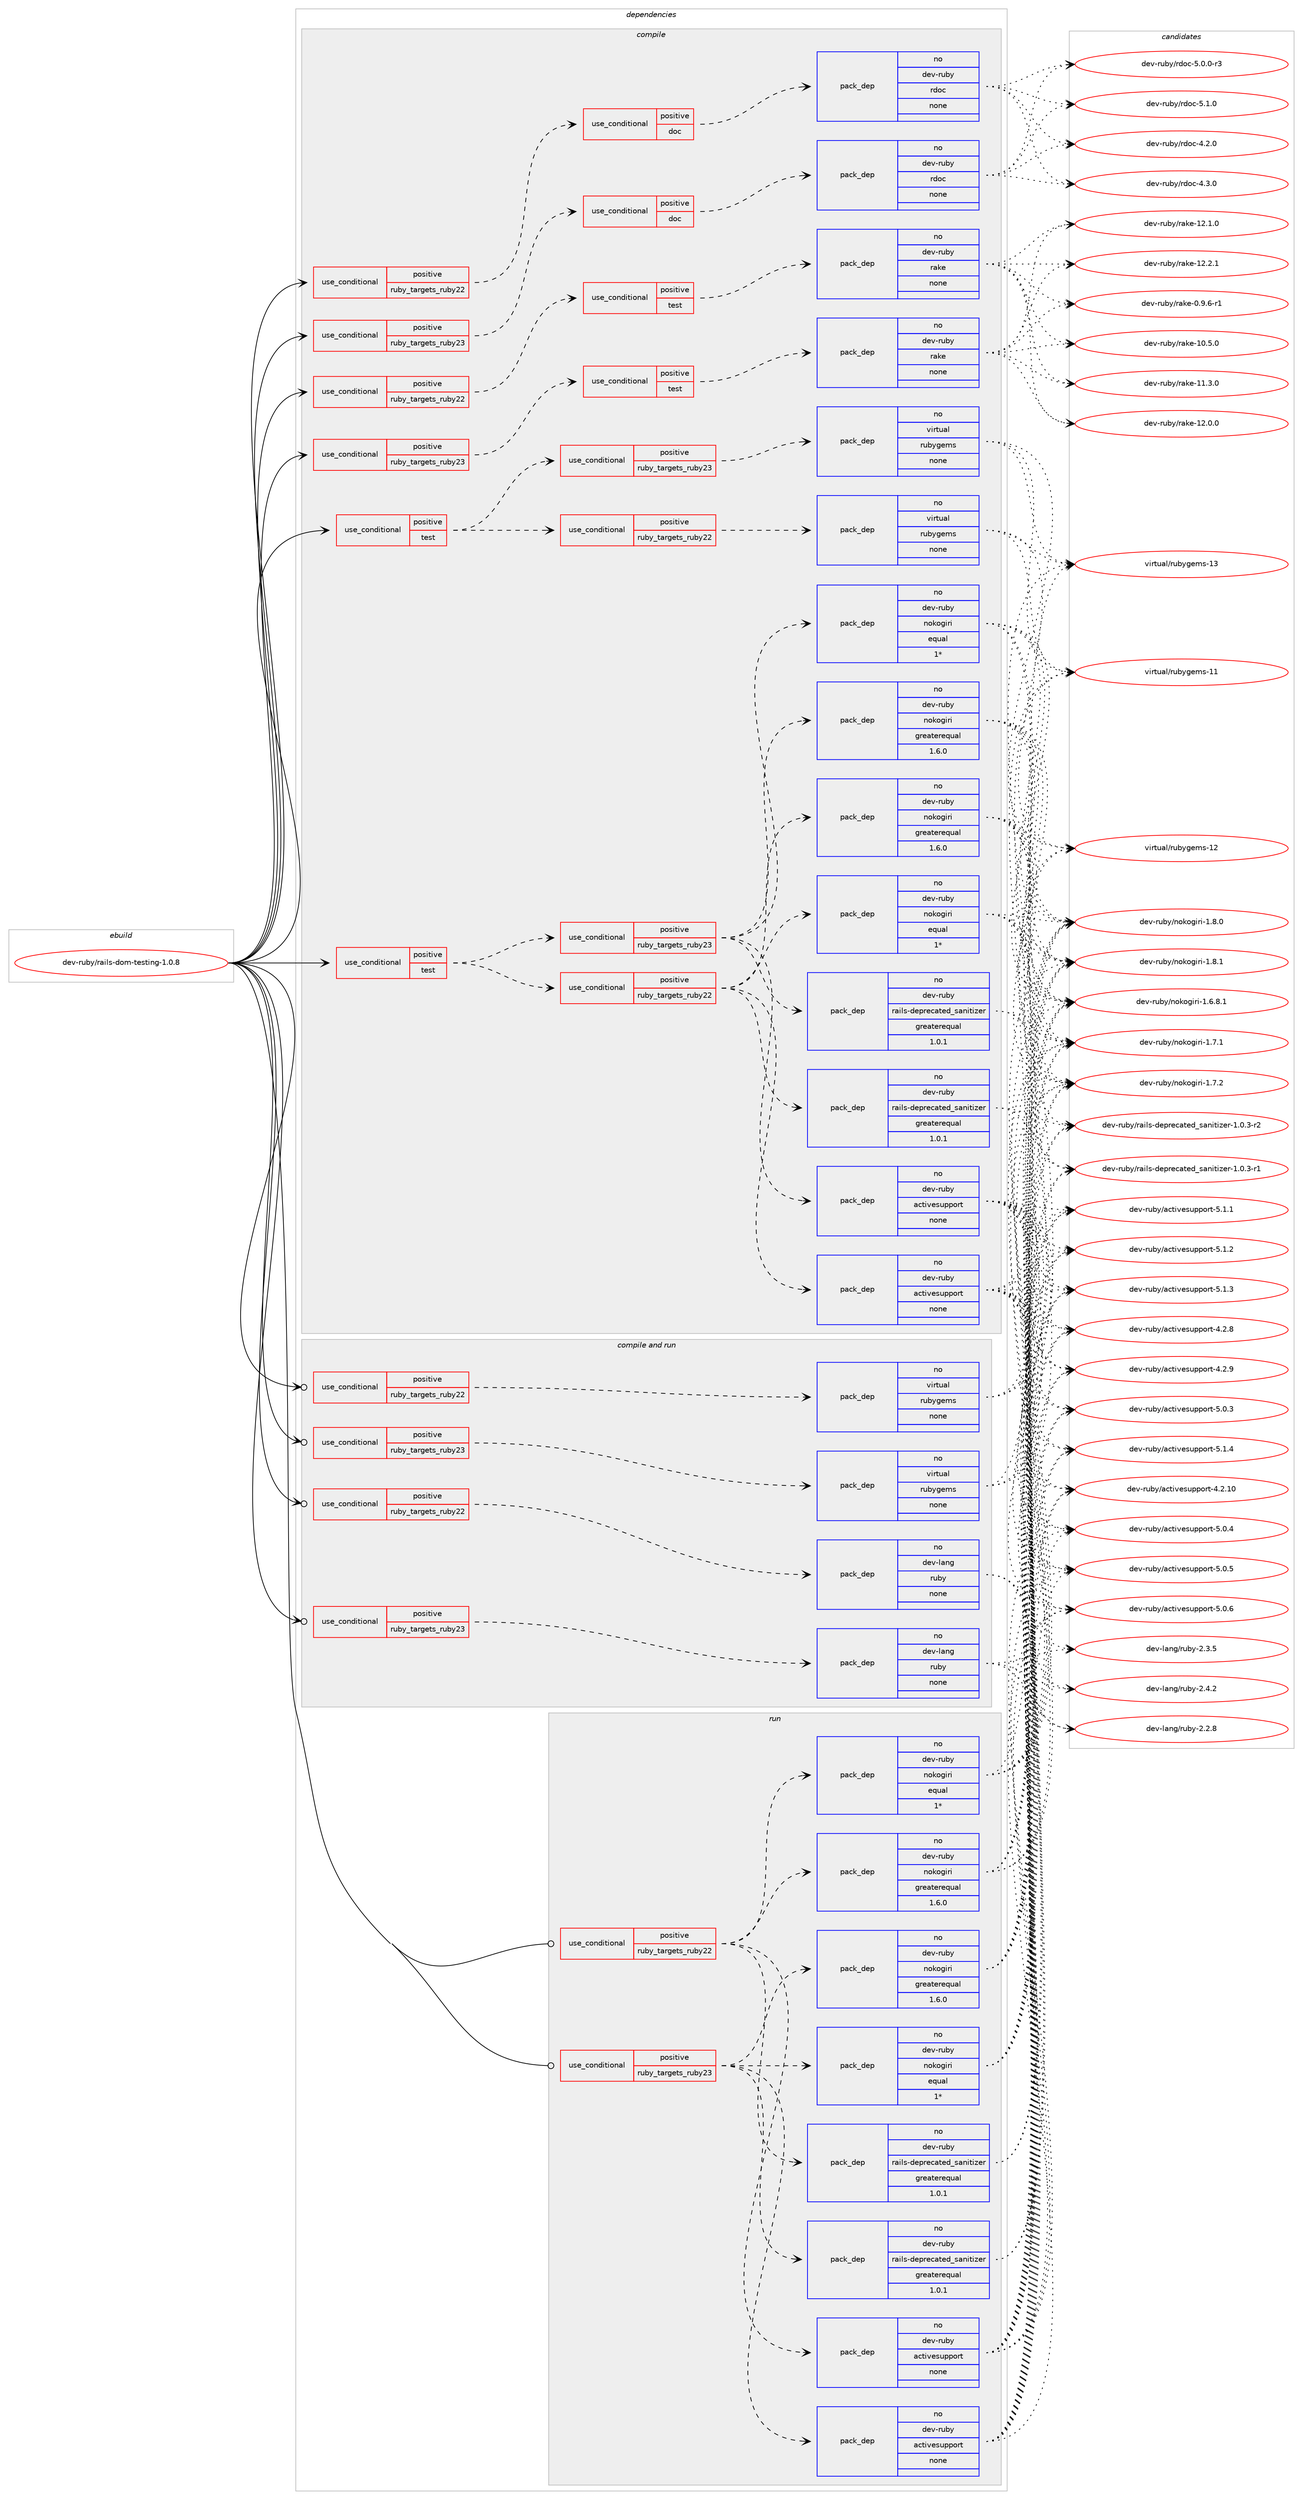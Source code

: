 digraph prolog {

# *************
# Graph options
# *************

newrank=true;
concentrate=true;
compound=true;
graph [rankdir=LR,fontname=Helvetica,fontsize=10,ranksep=1.5];#, ranksep=2.5, nodesep=0.2];
edge  [arrowhead=vee];
node  [fontname=Helvetica,fontsize=10];

# **********
# The ebuild
# **********

subgraph cluster_leftcol {
color=gray;
rank=same;
label=<<i>ebuild</i>>;
id [label="dev-ruby/rails-dom-testing-1.0.8", color=red, width=4, href="../dev-ruby/rails-dom-testing-1.0.8.svg"];
}

# ****************
# The dependencies
# ****************

subgraph cluster_midcol {
color=gray;
label=<<i>dependencies</i>>;
subgraph cluster_compile {
fillcolor="#eeeeee";
style=filled;
label=<<i>compile</i>>;
subgraph cond66731 {
dependency257900 [label=<<TABLE BORDER="0" CELLBORDER="1" CELLSPACING="0" CELLPADDING="4"><TR><TD ROWSPAN="3" CELLPADDING="10">use_conditional</TD></TR><TR><TD>positive</TD></TR><TR><TD>ruby_targets_ruby22</TD></TR></TABLE>>, shape=none, color=red];
subgraph cond66732 {
dependency257901 [label=<<TABLE BORDER="0" CELLBORDER="1" CELLSPACING="0" CELLPADDING="4"><TR><TD ROWSPAN="3" CELLPADDING="10">use_conditional</TD></TR><TR><TD>positive</TD></TR><TR><TD>doc</TD></TR></TABLE>>, shape=none, color=red];
subgraph pack187055 {
dependency257902 [label=<<TABLE BORDER="0" CELLBORDER="1" CELLSPACING="0" CELLPADDING="4" WIDTH="220"><TR><TD ROWSPAN="6" CELLPADDING="30">pack_dep</TD></TR><TR><TD WIDTH="110">no</TD></TR><TR><TD>dev-ruby</TD></TR><TR><TD>rdoc</TD></TR><TR><TD>none</TD></TR><TR><TD></TD></TR></TABLE>>, shape=none, color=blue];
}
dependency257901:e -> dependency257902:w [weight=20,style="dashed",arrowhead="vee"];
}
dependency257900:e -> dependency257901:w [weight=20,style="dashed",arrowhead="vee"];
}
id:e -> dependency257900:w [weight=20,style="solid",arrowhead="vee"];
subgraph cond66733 {
dependency257903 [label=<<TABLE BORDER="0" CELLBORDER="1" CELLSPACING="0" CELLPADDING="4"><TR><TD ROWSPAN="3" CELLPADDING="10">use_conditional</TD></TR><TR><TD>positive</TD></TR><TR><TD>ruby_targets_ruby22</TD></TR></TABLE>>, shape=none, color=red];
subgraph cond66734 {
dependency257904 [label=<<TABLE BORDER="0" CELLBORDER="1" CELLSPACING="0" CELLPADDING="4"><TR><TD ROWSPAN="3" CELLPADDING="10">use_conditional</TD></TR><TR><TD>positive</TD></TR><TR><TD>test</TD></TR></TABLE>>, shape=none, color=red];
subgraph pack187056 {
dependency257905 [label=<<TABLE BORDER="0" CELLBORDER="1" CELLSPACING="0" CELLPADDING="4" WIDTH="220"><TR><TD ROWSPAN="6" CELLPADDING="30">pack_dep</TD></TR><TR><TD WIDTH="110">no</TD></TR><TR><TD>dev-ruby</TD></TR><TR><TD>rake</TD></TR><TR><TD>none</TD></TR><TR><TD></TD></TR></TABLE>>, shape=none, color=blue];
}
dependency257904:e -> dependency257905:w [weight=20,style="dashed",arrowhead="vee"];
}
dependency257903:e -> dependency257904:w [weight=20,style="dashed",arrowhead="vee"];
}
id:e -> dependency257903:w [weight=20,style="solid",arrowhead="vee"];
subgraph cond66735 {
dependency257906 [label=<<TABLE BORDER="0" CELLBORDER="1" CELLSPACING="0" CELLPADDING="4"><TR><TD ROWSPAN="3" CELLPADDING="10">use_conditional</TD></TR><TR><TD>positive</TD></TR><TR><TD>ruby_targets_ruby23</TD></TR></TABLE>>, shape=none, color=red];
subgraph cond66736 {
dependency257907 [label=<<TABLE BORDER="0" CELLBORDER="1" CELLSPACING="0" CELLPADDING="4"><TR><TD ROWSPAN="3" CELLPADDING="10">use_conditional</TD></TR><TR><TD>positive</TD></TR><TR><TD>doc</TD></TR></TABLE>>, shape=none, color=red];
subgraph pack187057 {
dependency257908 [label=<<TABLE BORDER="0" CELLBORDER="1" CELLSPACING="0" CELLPADDING="4" WIDTH="220"><TR><TD ROWSPAN="6" CELLPADDING="30">pack_dep</TD></TR><TR><TD WIDTH="110">no</TD></TR><TR><TD>dev-ruby</TD></TR><TR><TD>rdoc</TD></TR><TR><TD>none</TD></TR><TR><TD></TD></TR></TABLE>>, shape=none, color=blue];
}
dependency257907:e -> dependency257908:w [weight=20,style="dashed",arrowhead="vee"];
}
dependency257906:e -> dependency257907:w [weight=20,style="dashed",arrowhead="vee"];
}
id:e -> dependency257906:w [weight=20,style="solid",arrowhead="vee"];
subgraph cond66737 {
dependency257909 [label=<<TABLE BORDER="0" CELLBORDER="1" CELLSPACING="0" CELLPADDING="4"><TR><TD ROWSPAN="3" CELLPADDING="10">use_conditional</TD></TR><TR><TD>positive</TD></TR><TR><TD>ruby_targets_ruby23</TD></TR></TABLE>>, shape=none, color=red];
subgraph cond66738 {
dependency257910 [label=<<TABLE BORDER="0" CELLBORDER="1" CELLSPACING="0" CELLPADDING="4"><TR><TD ROWSPAN="3" CELLPADDING="10">use_conditional</TD></TR><TR><TD>positive</TD></TR><TR><TD>test</TD></TR></TABLE>>, shape=none, color=red];
subgraph pack187058 {
dependency257911 [label=<<TABLE BORDER="0" CELLBORDER="1" CELLSPACING="0" CELLPADDING="4" WIDTH="220"><TR><TD ROWSPAN="6" CELLPADDING="30">pack_dep</TD></TR><TR><TD WIDTH="110">no</TD></TR><TR><TD>dev-ruby</TD></TR><TR><TD>rake</TD></TR><TR><TD>none</TD></TR><TR><TD></TD></TR></TABLE>>, shape=none, color=blue];
}
dependency257910:e -> dependency257911:w [weight=20,style="dashed",arrowhead="vee"];
}
dependency257909:e -> dependency257910:w [weight=20,style="dashed",arrowhead="vee"];
}
id:e -> dependency257909:w [weight=20,style="solid",arrowhead="vee"];
subgraph cond66739 {
dependency257912 [label=<<TABLE BORDER="0" CELLBORDER="1" CELLSPACING="0" CELLPADDING="4"><TR><TD ROWSPAN="3" CELLPADDING="10">use_conditional</TD></TR><TR><TD>positive</TD></TR><TR><TD>test</TD></TR></TABLE>>, shape=none, color=red];
subgraph cond66740 {
dependency257913 [label=<<TABLE BORDER="0" CELLBORDER="1" CELLSPACING="0" CELLPADDING="4"><TR><TD ROWSPAN="3" CELLPADDING="10">use_conditional</TD></TR><TR><TD>positive</TD></TR><TR><TD>ruby_targets_ruby22</TD></TR></TABLE>>, shape=none, color=red];
subgraph pack187059 {
dependency257914 [label=<<TABLE BORDER="0" CELLBORDER="1" CELLSPACING="0" CELLPADDING="4" WIDTH="220"><TR><TD ROWSPAN="6" CELLPADDING="30">pack_dep</TD></TR><TR><TD WIDTH="110">no</TD></TR><TR><TD>dev-ruby</TD></TR><TR><TD>activesupport</TD></TR><TR><TD>none</TD></TR><TR><TD></TD></TR></TABLE>>, shape=none, color=blue];
}
dependency257913:e -> dependency257914:w [weight=20,style="dashed",arrowhead="vee"];
subgraph pack187060 {
dependency257915 [label=<<TABLE BORDER="0" CELLBORDER="1" CELLSPACING="0" CELLPADDING="4" WIDTH="220"><TR><TD ROWSPAN="6" CELLPADDING="30">pack_dep</TD></TR><TR><TD WIDTH="110">no</TD></TR><TR><TD>dev-ruby</TD></TR><TR><TD>nokogiri</TD></TR><TR><TD>greaterequal</TD></TR><TR><TD>1.6.0</TD></TR></TABLE>>, shape=none, color=blue];
}
dependency257913:e -> dependency257915:w [weight=20,style="dashed",arrowhead="vee"];
subgraph pack187061 {
dependency257916 [label=<<TABLE BORDER="0" CELLBORDER="1" CELLSPACING="0" CELLPADDING="4" WIDTH="220"><TR><TD ROWSPAN="6" CELLPADDING="30">pack_dep</TD></TR><TR><TD WIDTH="110">no</TD></TR><TR><TD>dev-ruby</TD></TR><TR><TD>nokogiri</TD></TR><TR><TD>equal</TD></TR><TR><TD>1*</TD></TR></TABLE>>, shape=none, color=blue];
}
dependency257913:e -> dependency257916:w [weight=20,style="dashed",arrowhead="vee"];
subgraph pack187062 {
dependency257917 [label=<<TABLE BORDER="0" CELLBORDER="1" CELLSPACING="0" CELLPADDING="4" WIDTH="220"><TR><TD ROWSPAN="6" CELLPADDING="30">pack_dep</TD></TR><TR><TD WIDTH="110">no</TD></TR><TR><TD>dev-ruby</TD></TR><TR><TD>rails-deprecated_sanitizer</TD></TR><TR><TD>greaterequal</TD></TR><TR><TD>1.0.1</TD></TR></TABLE>>, shape=none, color=blue];
}
dependency257913:e -> dependency257917:w [weight=20,style="dashed",arrowhead="vee"];
}
dependency257912:e -> dependency257913:w [weight=20,style="dashed",arrowhead="vee"];
subgraph cond66741 {
dependency257918 [label=<<TABLE BORDER="0" CELLBORDER="1" CELLSPACING="0" CELLPADDING="4"><TR><TD ROWSPAN="3" CELLPADDING="10">use_conditional</TD></TR><TR><TD>positive</TD></TR><TR><TD>ruby_targets_ruby23</TD></TR></TABLE>>, shape=none, color=red];
subgraph pack187063 {
dependency257919 [label=<<TABLE BORDER="0" CELLBORDER="1" CELLSPACING="0" CELLPADDING="4" WIDTH="220"><TR><TD ROWSPAN="6" CELLPADDING="30">pack_dep</TD></TR><TR><TD WIDTH="110">no</TD></TR><TR><TD>dev-ruby</TD></TR><TR><TD>activesupport</TD></TR><TR><TD>none</TD></TR><TR><TD></TD></TR></TABLE>>, shape=none, color=blue];
}
dependency257918:e -> dependency257919:w [weight=20,style="dashed",arrowhead="vee"];
subgraph pack187064 {
dependency257920 [label=<<TABLE BORDER="0" CELLBORDER="1" CELLSPACING="0" CELLPADDING="4" WIDTH="220"><TR><TD ROWSPAN="6" CELLPADDING="30">pack_dep</TD></TR><TR><TD WIDTH="110">no</TD></TR><TR><TD>dev-ruby</TD></TR><TR><TD>nokogiri</TD></TR><TR><TD>greaterequal</TD></TR><TR><TD>1.6.0</TD></TR></TABLE>>, shape=none, color=blue];
}
dependency257918:e -> dependency257920:w [weight=20,style="dashed",arrowhead="vee"];
subgraph pack187065 {
dependency257921 [label=<<TABLE BORDER="0" CELLBORDER="1" CELLSPACING="0" CELLPADDING="4" WIDTH="220"><TR><TD ROWSPAN="6" CELLPADDING="30">pack_dep</TD></TR><TR><TD WIDTH="110">no</TD></TR><TR><TD>dev-ruby</TD></TR><TR><TD>nokogiri</TD></TR><TR><TD>equal</TD></TR><TR><TD>1*</TD></TR></TABLE>>, shape=none, color=blue];
}
dependency257918:e -> dependency257921:w [weight=20,style="dashed",arrowhead="vee"];
subgraph pack187066 {
dependency257922 [label=<<TABLE BORDER="0" CELLBORDER="1" CELLSPACING="0" CELLPADDING="4" WIDTH="220"><TR><TD ROWSPAN="6" CELLPADDING="30">pack_dep</TD></TR><TR><TD WIDTH="110">no</TD></TR><TR><TD>dev-ruby</TD></TR><TR><TD>rails-deprecated_sanitizer</TD></TR><TR><TD>greaterequal</TD></TR><TR><TD>1.0.1</TD></TR></TABLE>>, shape=none, color=blue];
}
dependency257918:e -> dependency257922:w [weight=20,style="dashed",arrowhead="vee"];
}
dependency257912:e -> dependency257918:w [weight=20,style="dashed",arrowhead="vee"];
}
id:e -> dependency257912:w [weight=20,style="solid",arrowhead="vee"];
subgraph cond66742 {
dependency257923 [label=<<TABLE BORDER="0" CELLBORDER="1" CELLSPACING="0" CELLPADDING="4"><TR><TD ROWSPAN="3" CELLPADDING="10">use_conditional</TD></TR><TR><TD>positive</TD></TR><TR><TD>test</TD></TR></TABLE>>, shape=none, color=red];
subgraph cond66743 {
dependency257924 [label=<<TABLE BORDER="0" CELLBORDER="1" CELLSPACING="0" CELLPADDING="4"><TR><TD ROWSPAN="3" CELLPADDING="10">use_conditional</TD></TR><TR><TD>positive</TD></TR><TR><TD>ruby_targets_ruby22</TD></TR></TABLE>>, shape=none, color=red];
subgraph pack187067 {
dependency257925 [label=<<TABLE BORDER="0" CELLBORDER="1" CELLSPACING="0" CELLPADDING="4" WIDTH="220"><TR><TD ROWSPAN="6" CELLPADDING="30">pack_dep</TD></TR><TR><TD WIDTH="110">no</TD></TR><TR><TD>virtual</TD></TR><TR><TD>rubygems</TD></TR><TR><TD>none</TD></TR><TR><TD></TD></TR></TABLE>>, shape=none, color=blue];
}
dependency257924:e -> dependency257925:w [weight=20,style="dashed",arrowhead="vee"];
}
dependency257923:e -> dependency257924:w [weight=20,style="dashed",arrowhead="vee"];
subgraph cond66744 {
dependency257926 [label=<<TABLE BORDER="0" CELLBORDER="1" CELLSPACING="0" CELLPADDING="4"><TR><TD ROWSPAN="3" CELLPADDING="10">use_conditional</TD></TR><TR><TD>positive</TD></TR><TR><TD>ruby_targets_ruby23</TD></TR></TABLE>>, shape=none, color=red];
subgraph pack187068 {
dependency257927 [label=<<TABLE BORDER="0" CELLBORDER="1" CELLSPACING="0" CELLPADDING="4" WIDTH="220"><TR><TD ROWSPAN="6" CELLPADDING="30">pack_dep</TD></TR><TR><TD WIDTH="110">no</TD></TR><TR><TD>virtual</TD></TR><TR><TD>rubygems</TD></TR><TR><TD>none</TD></TR><TR><TD></TD></TR></TABLE>>, shape=none, color=blue];
}
dependency257926:e -> dependency257927:w [weight=20,style="dashed",arrowhead="vee"];
}
dependency257923:e -> dependency257926:w [weight=20,style="dashed",arrowhead="vee"];
}
id:e -> dependency257923:w [weight=20,style="solid",arrowhead="vee"];
}
subgraph cluster_compileandrun {
fillcolor="#eeeeee";
style=filled;
label=<<i>compile and run</i>>;
subgraph cond66745 {
dependency257928 [label=<<TABLE BORDER="0" CELLBORDER="1" CELLSPACING="0" CELLPADDING="4"><TR><TD ROWSPAN="3" CELLPADDING="10">use_conditional</TD></TR><TR><TD>positive</TD></TR><TR><TD>ruby_targets_ruby22</TD></TR></TABLE>>, shape=none, color=red];
subgraph pack187069 {
dependency257929 [label=<<TABLE BORDER="0" CELLBORDER="1" CELLSPACING="0" CELLPADDING="4" WIDTH="220"><TR><TD ROWSPAN="6" CELLPADDING="30">pack_dep</TD></TR><TR><TD WIDTH="110">no</TD></TR><TR><TD>dev-lang</TD></TR><TR><TD>ruby</TD></TR><TR><TD>none</TD></TR><TR><TD></TD></TR></TABLE>>, shape=none, color=blue];
}
dependency257928:e -> dependency257929:w [weight=20,style="dashed",arrowhead="vee"];
}
id:e -> dependency257928:w [weight=20,style="solid",arrowhead="odotvee"];
subgraph cond66746 {
dependency257930 [label=<<TABLE BORDER="0" CELLBORDER="1" CELLSPACING="0" CELLPADDING="4"><TR><TD ROWSPAN="3" CELLPADDING="10">use_conditional</TD></TR><TR><TD>positive</TD></TR><TR><TD>ruby_targets_ruby22</TD></TR></TABLE>>, shape=none, color=red];
subgraph pack187070 {
dependency257931 [label=<<TABLE BORDER="0" CELLBORDER="1" CELLSPACING="0" CELLPADDING="4" WIDTH="220"><TR><TD ROWSPAN="6" CELLPADDING="30">pack_dep</TD></TR><TR><TD WIDTH="110">no</TD></TR><TR><TD>virtual</TD></TR><TR><TD>rubygems</TD></TR><TR><TD>none</TD></TR><TR><TD></TD></TR></TABLE>>, shape=none, color=blue];
}
dependency257930:e -> dependency257931:w [weight=20,style="dashed",arrowhead="vee"];
}
id:e -> dependency257930:w [weight=20,style="solid",arrowhead="odotvee"];
subgraph cond66747 {
dependency257932 [label=<<TABLE BORDER="0" CELLBORDER="1" CELLSPACING="0" CELLPADDING="4"><TR><TD ROWSPAN="3" CELLPADDING="10">use_conditional</TD></TR><TR><TD>positive</TD></TR><TR><TD>ruby_targets_ruby23</TD></TR></TABLE>>, shape=none, color=red];
subgraph pack187071 {
dependency257933 [label=<<TABLE BORDER="0" CELLBORDER="1" CELLSPACING="0" CELLPADDING="4" WIDTH="220"><TR><TD ROWSPAN="6" CELLPADDING="30">pack_dep</TD></TR><TR><TD WIDTH="110">no</TD></TR><TR><TD>dev-lang</TD></TR><TR><TD>ruby</TD></TR><TR><TD>none</TD></TR><TR><TD></TD></TR></TABLE>>, shape=none, color=blue];
}
dependency257932:e -> dependency257933:w [weight=20,style="dashed",arrowhead="vee"];
}
id:e -> dependency257932:w [weight=20,style="solid",arrowhead="odotvee"];
subgraph cond66748 {
dependency257934 [label=<<TABLE BORDER="0" CELLBORDER="1" CELLSPACING="0" CELLPADDING="4"><TR><TD ROWSPAN="3" CELLPADDING="10">use_conditional</TD></TR><TR><TD>positive</TD></TR><TR><TD>ruby_targets_ruby23</TD></TR></TABLE>>, shape=none, color=red];
subgraph pack187072 {
dependency257935 [label=<<TABLE BORDER="0" CELLBORDER="1" CELLSPACING="0" CELLPADDING="4" WIDTH="220"><TR><TD ROWSPAN="6" CELLPADDING="30">pack_dep</TD></TR><TR><TD WIDTH="110">no</TD></TR><TR><TD>virtual</TD></TR><TR><TD>rubygems</TD></TR><TR><TD>none</TD></TR><TR><TD></TD></TR></TABLE>>, shape=none, color=blue];
}
dependency257934:e -> dependency257935:w [weight=20,style="dashed",arrowhead="vee"];
}
id:e -> dependency257934:w [weight=20,style="solid",arrowhead="odotvee"];
}
subgraph cluster_run {
fillcolor="#eeeeee";
style=filled;
label=<<i>run</i>>;
subgraph cond66749 {
dependency257936 [label=<<TABLE BORDER="0" CELLBORDER="1" CELLSPACING="0" CELLPADDING="4"><TR><TD ROWSPAN="3" CELLPADDING="10">use_conditional</TD></TR><TR><TD>positive</TD></TR><TR><TD>ruby_targets_ruby22</TD></TR></TABLE>>, shape=none, color=red];
subgraph pack187073 {
dependency257937 [label=<<TABLE BORDER="0" CELLBORDER="1" CELLSPACING="0" CELLPADDING="4" WIDTH="220"><TR><TD ROWSPAN="6" CELLPADDING="30">pack_dep</TD></TR><TR><TD WIDTH="110">no</TD></TR><TR><TD>dev-ruby</TD></TR><TR><TD>activesupport</TD></TR><TR><TD>none</TD></TR><TR><TD></TD></TR></TABLE>>, shape=none, color=blue];
}
dependency257936:e -> dependency257937:w [weight=20,style="dashed",arrowhead="vee"];
subgraph pack187074 {
dependency257938 [label=<<TABLE BORDER="0" CELLBORDER="1" CELLSPACING="0" CELLPADDING="4" WIDTH="220"><TR><TD ROWSPAN="6" CELLPADDING="30">pack_dep</TD></TR><TR><TD WIDTH="110">no</TD></TR><TR><TD>dev-ruby</TD></TR><TR><TD>nokogiri</TD></TR><TR><TD>greaterequal</TD></TR><TR><TD>1.6.0</TD></TR></TABLE>>, shape=none, color=blue];
}
dependency257936:e -> dependency257938:w [weight=20,style="dashed",arrowhead="vee"];
subgraph pack187075 {
dependency257939 [label=<<TABLE BORDER="0" CELLBORDER="1" CELLSPACING="0" CELLPADDING="4" WIDTH="220"><TR><TD ROWSPAN="6" CELLPADDING="30">pack_dep</TD></TR><TR><TD WIDTH="110">no</TD></TR><TR><TD>dev-ruby</TD></TR><TR><TD>nokogiri</TD></TR><TR><TD>equal</TD></TR><TR><TD>1*</TD></TR></TABLE>>, shape=none, color=blue];
}
dependency257936:e -> dependency257939:w [weight=20,style="dashed",arrowhead="vee"];
subgraph pack187076 {
dependency257940 [label=<<TABLE BORDER="0" CELLBORDER="1" CELLSPACING="0" CELLPADDING="4" WIDTH="220"><TR><TD ROWSPAN="6" CELLPADDING="30">pack_dep</TD></TR><TR><TD WIDTH="110">no</TD></TR><TR><TD>dev-ruby</TD></TR><TR><TD>rails-deprecated_sanitizer</TD></TR><TR><TD>greaterequal</TD></TR><TR><TD>1.0.1</TD></TR></TABLE>>, shape=none, color=blue];
}
dependency257936:e -> dependency257940:w [weight=20,style="dashed",arrowhead="vee"];
}
id:e -> dependency257936:w [weight=20,style="solid",arrowhead="odot"];
subgraph cond66750 {
dependency257941 [label=<<TABLE BORDER="0" CELLBORDER="1" CELLSPACING="0" CELLPADDING="4"><TR><TD ROWSPAN="3" CELLPADDING="10">use_conditional</TD></TR><TR><TD>positive</TD></TR><TR><TD>ruby_targets_ruby23</TD></TR></TABLE>>, shape=none, color=red];
subgraph pack187077 {
dependency257942 [label=<<TABLE BORDER="0" CELLBORDER="1" CELLSPACING="0" CELLPADDING="4" WIDTH="220"><TR><TD ROWSPAN="6" CELLPADDING="30">pack_dep</TD></TR><TR><TD WIDTH="110">no</TD></TR><TR><TD>dev-ruby</TD></TR><TR><TD>activesupport</TD></TR><TR><TD>none</TD></TR><TR><TD></TD></TR></TABLE>>, shape=none, color=blue];
}
dependency257941:e -> dependency257942:w [weight=20,style="dashed",arrowhead="vee"];
subgraph pack187078 {
dependency257943 [label=<<TABLE BORDER="0" CELLBORDER="1" CELLSPACING="0" CELLPADDING="4" WIDTH="220"><TR><TD ROWSPAN="6" CELLPADDING="30">pack_dep</TD></TR><TR><TD WIDTH="110">no</TD></TR><TR><TD>dev-ruby</TD></TR><TR><TD>nokogiri</TD></TR><TR><TD>greaterequal</TD></TR><TR><TD>1.6.0</TD></TR></TABLE>>, shape=none, color=blue];
}
dependency257941:e -> dependency257943:w [weight=20,style="dashed",arrowhead="vee"];
subgraph pack187079 {
dependency257944 [label=<<TABLE BORDER="0" CELLBORDER="1" CELLSPACING="0" CELLPADDING="4" WIDTH="220"><TR><TD ROWSPAN="6" CELLPADDING="30">pack_dep</TD></TR><TR><TD WIDTH="110">no</TD></TR><TR><TD>dev-ruby</TD></TR><TR><TD>nokogiri</TD></TR><TR><TD>equal</TD></TR><TR><TD>1*</TD></TR></TABLE>>, shape=none, color=blue];
}
dependency257941:e -> dependency257944:w [weight=20,style="dashed",arrowhead="vee"];
subgraph pack187080 {
dependency257945 [label=<<TABLE BORDER="0" CELLBORDER="1" CELLSPACING="0" CELLPADDING="4" WIDTH="220"><TR><TD ROWSPAN="6" CELLPADDING="30">pack_dep</TD></TR><TR><TD WIDTH="110">no</TD></TR><TR><TD>dev-ruby</TD></TR><TR><TD>rails-deprecated_sanitizer</TD></TR><TR><TD>greaterequal</TD></TR><TR><TD>1.0.1</TD></TR></TABLE>>, shape=none, color=blue];
}
dependency257941:e -> dependency257945:w [weight=20,style="dashed",arrowhead="vee"];
}
id:e -> dependency257941:w [weight=20,style="solid",arrowhead="odot"];
}
}

# **************
# The candidates
# **************

subgraph cluster_choices {
rank=same;
color=gray;
label=<<i>candidates</i>>;

subgraph choice187055 {
color=black;
nodesep=1;
choice10010111845114117981214711410011199455246504648 [label="dev-ruby/rdoc-4.2.0", color=red, width=4,href="../dev-ruby/rdoc-4.2.0.svg"];
choice10010111845114117981214711410011199455246514648 [label="dev-ruby/rdoc-4.3.0", color=red, width=4,href="../dev-ruby/rdoc-4.3.0.svg"];
choice100101118451141179812147114100111994553464846484511451 [label="dev-ruby/rdoc-5.0.0-r3", color=red, width=4,href="../dev-ruby/rdoc-5.0.0-r3.svg"];
choice10010111845114117981214711410011199455346494648 [label="dev-ruby/rdoc-5.1.0", color=red, width=4,href="../dev-ruby/rdoc-5.1.0.svg"];
dependency257902:e -> choice10010111845114117981214711410011199455246504648:w [style=dotted,weight="100"];
dependency257902:e -> choice10010111845114117981214711410011199455246514648:w [style=dotted,weight="100"];
dependency257902:e -> choice100101118451141179812147114100111994553464846484511451:w [style=dotted,weight="100"];
dependency257902:e -> choice10010111845114117981214711410011199455346494648:w [style=dotted,weight="100"];
}
subgraph choice187056 {
color=black;
nodesep=1;
choice100101118451141179812147114971071014548465746544511449 [label="dev-ruby/rake-0.9.6-r1", color=red, width=4,href="../dev-ruby/rake-0.9.6-r1.svg"];
choice1001011184511411798121471149710710145494846534648 [label="dev-ruby/rake-10.5.0", color=red, width=4,href="../dev-ruby/rake-10.5.0.svg"];
choice1001011184511411798121471149710710145494946514648 [label="dev-ruby/rake-11.3.0", color=red, width=4,href="../dev-ruby/rake-11.3.0.svg"];
choice1001011184511411798121471149710710145495046484648 [label="dev-ruby/rake-12.0.0", color=red, width=4,href="../dev-ruby/rake-12.0.0.svg"];
choice1001011184511411798121471149710710145495046494648 [label="dev-ruby/rake-12.1.0", color=red, width=4,href="../dev-ruby/rake-12.1.0.svg"];
choice1001011184511411798121471149710710145495046504649 [label="dev-ruby/rake-12.2.1", color=red, width=4,href="../dev-ruby/rake-12.2.1.svg"];
dependency257905:e -> choice100101118451141179812147114971071014548465746544511449:w [style=dotted,weight="100"];
dependency257905:e -> choice1001011184511411798121471149710710145494846534648:w [style=dotted,weight="100"];
dependency257905:e -> choice1001011184511411798121471149710710145494946514648:w [style=dotted,weight="100"];
dependency257905:e -> choice1001011184511411798121471149710710145495046484648:w [style=dotted,weight="100"];
dependency257905:e -> choice1001011184511411798121471149710710145495046494648:w [style=dotted,weight="100"];
dependency257905:e -> choice1001011184511411798121471149710710145495046504649:w [style=dotted,weight="100"];
}
subgraph choice187057 {
color=black;
nodesep=1;
choice10010111845114117981214711410011199455246504648 [label="dev-ruby/rdoc-4.2.0", color=red, width=4,href="../dev-ruby/rdoc-4.2.0.svg"];
choice10010111845114117981214711410011199455246514648 [label="dev-ruby/rdoc-4.3.0", color=red, width=4,href="../dev-ruby/rdoc-4.3.0.svg"];
choice100101118451141179812147114100111994553464846484511451 [label="dev-ruby/rdoc-5.0.0-r3", color=red, width=4,href="../dev-ruby/rdoc-5.0.0-r3.svg"];
choice10010111845114117981214711410011199455346494648 [label="dev-ruby/rdoc-5.1.0", color=red, width=4,href="../dev-ruby/rdoc-5.1.0.svg"];
dependency257908:e -> choice10010111845114117981214711410011199455246504648:w [style=dotted,weight="100"];
dependency257908:e -> choice10010111845114117981214711410011199455246514648:w [style=dotted,weight="100"];
dependency257908:e -> choice100101118451141179812147114100111994553464846484511451:w [style=dotted,weight="100"];
dependency257908:e -> choice10010111845114117981214711410011199455346494648:w [style=dotted,weight="100"];
}
subgraph choice187058 {
color=black;
nodesep=1;
choice100101118451141179812147114971071014548465746544511449 [label="dev-ruby/rake-0.9.6-r1", color=red, width=4,href="../dev-ruby/rake-0.9.6-r1.svg"];
choice1001011184511411798121471149710710145494846534648 [label="dev-ruby/rake-10.5.0", color=red, width=4,href="../dev-ruby/rake-10.5.0.svg"];
choice1001011184511411798121471149710710145494946514648 [label="dev-ruby/rake-11.3.0", color=red, width=4,href="../dev-ruby/rake-11.3.0.svg"];
choice1001011184511411798121471149710710145495046484648 [label="dev-ruby/rake-12.0.0", color=red, width=4,href="../dev-ruby/rake-12.0.0.svg"];
choice1001011184511411798121471149710710145495046494648 [label="dev-ruby/rake-12.1.0", color=red, width=4,href="../dev-ruby/rake-12.1.0.svg"];
choice1001011184511411798121471149710710145495046504649 [label="dev-ruby/rake-12.2.1", color=red, width=4,href="../dev-ruby/rake-12.2.1.svg"];
dependency257911:e -> choice100101118451141179812147114971071014548465746544511449:w [style=dotted,weight="100"];
dependency257911:e -> choice1001011184511411798121471149710710145494846534648:w [style=dotted,weight="100"];
dependency257911:e -> choice1001011184511411798121471149710710145494946514648:w [style=dotted,weight="100"];
dependency257911:e -> choice1001011184511411798121471149710710145495046484648:w [style=dotted,weight="100"];
dependency257911:e -> choice1001011184511411798121471149710710145495046494648:w [style=dotted,weight="100"];
dependency257911:e -> choice1001011184511411798121471149710710145495046504649:w [style=dotted,weight="100"];
}
subgraph choice187059 {
color=black;
nodesep=1;
choice100101118451141179812147979911610511810111511711211211111411645524650464948 [label="dev-ruby/activesupport-4.2.10", color=red, width=4,href="../dev-ruby/activesupport-4.2.10.svg"];
choice1001011184511411798121479799116105118101115117112112111114116455246504656 [label="dev-ruby/activesupport-4.2.8", color=red, width=4,href="../dev-ruby/activesupport-4.2.8.svg"];
choice1001011184511411798121479799116105118101115117112112111114116455246504657 [label="dev-ruby/activesupport-4.2.9", color=red, width=4,href="../dev-ruby/activesupport-4.2.9.svg"];
choice1001011184511411798121479799116105118101115117112112111114116455346484651 [label="dev-ruby/activesupport-5.0.3", color=red, width=4,href="../dev-ruby/activesupport-5.0.3.svg"];
choice1001011184511411798121479799116105118101115117112112111114116455346484652 [label="dev-ruby/activesupport-5.0.4", color=red, width=4,href="../dev-ruby/activesupport-5.0.4.svg"];
choice1001011184511411798121479799116105118101115117112112111114116455346484653 [label="dev-ruby/activesupport-5.0.5", color=red, width=4,href="../dev-ruby/activesupport-5.0.5.svg"];
choice1001011184511411798121479799116105118101115117112112111114116455346484654 [label="dev-ruby/activesupport-5.0.6", color=red, width=4,href="../dev-ruby/activesupport-5.0.6.svg"];
choice1001011184511411798121479799116105118101115117112112111114116455346494649 [label="dev-ruby/activesupport-5.1.1", color=red, width=4,href="../dev-ruby/activesupport-5.1.1.svg"];
choice1001011184511411798121479799116105118101115117112112111114116455346494650 [label="dev-ruby/activesupport-5.1.2", color=red, width=4,href="../dev-ruby/activesupport-5.1.2.svg"];
choice1001011184511411798121479799116105118101115117112112111114116455346494651 [label="dev-ruby/activesupport-5.1.3", color=red, width=4,href="../dev-ruby/activesupport-5.1.3.svg"];
choice1001011184511411798121479799116105118101115117112112111114116455346494652 [label="dev-ruby/activesupport-5.1.4", color=red, width=4,href="../dev-ruby/activesupport-5.1.4.svg"];
dependency257914:e -> choice100101118451141179812147979911610511810111511711211211111411645524650464948:w [style=dotted,weight="100"];
dependency257914:e -> choice1001011184511411798121479799116105118101115117112112111114116455246504656:w [style=dotted,weight="100"];
dependency257914:e -> choice1001011184511411798121479799116105118101115117112112111114116455246504657:w [style=dotted,weight="100"];
dependency257914:e -> choice1001011184511411798121479799116105118101115117112112111114116455346484651:w [style=dotted,weight="100"];
dependency257914:e -> choice1001011184511411798121479799116105118101115117112112111114116455346484652:w [style=dotted,weight="100"];
dependency257914:e -> choice1001011184511411798121479799116105118101115117112112111114116455346484653:w [style=dotted,weight="100"];
dependency257914:e -> choice1001011184511411798121479799116105118101115117112112111114116455346484654:w [style=dotted,weight="100"];
dependency257914:e -> choice1001011184511411798121479799116105118101115117112112111114116455346494649:w [style=dotted,weight="100"];
dependency257914:e -> choice1001011184511411798121479799116105118101115117112112111114116455346494650:w [style=dotted,weight="100"];
dependency257914:e -> choice1001011184511411798121479799116105118101115117112112111114116455346494651:w [style=dotted,weight="100"];
dependency257914:e -> choice1001011184511411798121479799116105118101115117112112111114116455346494652:w [style=dotted,weight="100"];
}
subgraph choice187060 {
color=black;
nodesep=1;
choice1001011184511411798121471101111071111031051141054549465446564649 [label="dev-ruby/nokogiri-1.6.8.1", color=red, width=4,href="../dev-ruby/nokogiri-1.6.8.1.svg"];
choice100101118451141179812147110111107111103105114105454946554649 [label="dev-ruby/nokogiri-1.7.1", color=red, width=4,href="../dev-ruby/nokogiri-1.7.1.svg"];
choice100101118451141179812147110111107111103105114105454946554650 [label="dev-ruby/nokogiri-1.7.2", color=red, width=4,href="../dev-ruby/nokogiri-1.7.2.svg"];
choice100101118451141179812147110111107111103105114105454946564648 [label="dev-ruby/nokogiri-1.8.0", color=red, width=4,href="../dev-ruby/nokogiri-1.8.0.svg"];
choice100101118451141179812147110111107111103105114105454946564649 [label="dev-ruby/nokogiri-1.8.1", color=red, width=4,href="../dev-ruby/nokogiri-1.8.1.svg"];
dependency257915:e -> choice1001011184511411798121471101111071111031051141054549465446564649:w [style=dotted,weight="100"];
dependency257915:e -> choice100101118451141179812147110111107111103105114105454946554649:w [style=dotted,weight="100"];
dependency257915:e -> choice100101118451141179812147110111107111103105114105454946554650:w [style=dotted,weight="100"];
dependency257915:e -> choice100101118451141179812147110111107111103105114105454946564648:w [style=dotted,weight="100"];
dependency257915:e -> choice100101118451141179812147110111107111103105114105454946564649:w [style=dotted,weight="100"];
}
subgraph choice187061 {
color=black;
nodesep=1;
choice1001011184511411798121471101111071111031051141054549465446564649 [label="dev-ruby/nokogiri-1.6.8.1", color=red, width=4,href="../dev-ruby/nokogiri-1.6.8.1.svg"];
choice100101118451141179812147110111107111103105114105454946554649 [label="dev-ruby/nokogiri-1.7.1", color=red, width=4,href="../dev-ruby/nokogiri-1.7.1.svg"];
choice100101118451141179812147110111107111103105114105454946554650 [label="dev-ruby/nokogiri-1.7.2", color=red, width=4,href="../dev-ruby/nokogiri-1.7.2.svg"];
choice100101118451141179812147110111107111103105114105454946564648 [label="dev-ruby/nokogiri-1.8.0", color=red, width=4,href="../dev-ruby/nokogiri-1.8.0.svg"];
choice100101118451141179812147110111107111103105114105454946564649 [label="dev-ruby/nokogiri-1.8.1", color=red, width=4,href="../dev-ruby/nokogiri-1.8.1.svg"];
dependency257916:e -> choice1001011184511411798121471101111071111031051141054549465446564649:w [style=dotted,weight="100"];
dependency257916:e -> choice100101118451141179812147110111107111103105114105454946554649:w [style=dotted,weight="100"];
dependency257916:e -> choice100101118451141179812147110111107111103105114105454946554650:w [style=dotted,weight="100"];
dependency257916:e -> choice100101118451141179812147110111107111103105114105454946564648:w [style=dotted,weight="100"];
dependency257916:e -> choice100101118451141179812147110111107111103105114105454946564649:w [style=dotted,weight="100"];
}
subgraph choice187062 {
color=black;
nodesep=1;
choice1001011184511411798121471149710510811545100101112114101999711610110095115971101051161051221011144549464846514511449 [label="dev-ruby/rails-deprecated_sanitizer-1.0.3-r1", color=red, width=4,href="../dev-ruby/rails-deprecated_sanitizer-1.0.3-r1.svg"];
choice1001011184511411798121471149710510811545100101112114101999711610110095115971101051161051221011144549464846514511450 [label="dev-ruby/rails-deprecated_sanitizer-1.0.3-r2", color=red, width=4,href="../dev-ruby/rails-deprecated_sanitizer-1.0.3-r2.svg"];
dependency257917:e -> choice1001011184511411798121471149710510811545100101112114101999711610110095115971101051161051221011144549464846514511449:w [style=dotted,weight="100"];
dependency257917:e -> choice1001011184511411798121471149710510811545100101112114101999711610110095115971101051161051221011144549464846514511450:w [style=dotted,weight="100"];
}
subgraph choice187063 {
color=black;
nodesep=1;
choice100101118451141179812147979911610511810111511711211211111411645524650464948 [label="dev-ruby/activesupport-4.2.10", color=red, width=4,href="../dev-ruby/activesupport-4.2.10.svg"];
choice1001011184511411798121479799116105118101115117112112111114116455246504656 [label="dev-ruby/activesupport-4.2.8", color=red, width=4,href="../dev-ruby/activesupport-4.2.8.svg"];
choice1001011184511411798121479799116105118101115117112112111114116455246504657 [label="dev-ruby/activesupport-4.2.9", color=red, width=4,href="../dev-ruby/activesupport-4.2.9.svg"];
choice1001011184511411798121479799116105118101115117112112111114116455346484651 [label="dev-ruby/activesupport-5.0.3", color=red, width=4,href="../dev-ruby/activesupport-5.0.3.svg"];
choice1001011184511411798121479799116105118101115117112112111114116455346484652 [label="dev-ruby/activesupport-5.0.4", color=red, width=4,href="../dev-ruby/activesupport-5.0.4.svg"];
choice1001011184511411798121479799116105118101115117112112111114116455346484653 [label="dev-ruby/activesupport-5.0.5", color=red, width=4,href="../dev-ruby/activesupport-5.0.5.svg"];
choice1001011184511411798121479799116105118101115117112112111114116455346484654 [label="dev-ruby/activesupport-5.0.6", color=red, width=4,href="../dev-ruby/activesupport-5.0.6.svg"];
choice1001011184511411798121479799116105118101115117112112111114116455346494649 [label="dev-ruby/activesupport-5.1.1", color=red, width=4,href="../dev-ruby/activesupport-5.1.1.svg"];
choice1001011184511411798121479799116105118101115117112112111114116455346494650 [label="dev-ruby/activesupport-5.1.2", color=red, width=4,href="../dev-ruby/activesupport-5.1.2.svg"];
choice1001011184511411798121479799116105118101115117112112111114116455346494651 [label="dev-ruby/activesupport-5.1.3", color=red, width=4,href="../dev-ruby/activesupport-5.1.3.svg"];
choice1001011184511411798121479799116105118101115117112112111114116455346494652 [label="dev-ruby/activesupport-5.1.4", color=red, width=4,href="../dev-ruby/activesupport-5.1.4.svg"];
dependency257919:e -> choice100101118451141179812147979911610511810111511711211211111411645524650464948:w [style=dotted,weight="100"];
dependency257919:e -> choice1001011184511411798121479799116105118101115117112112111114116455246504656:w [style=dotted,weight="100"];
dependency257919:e -> choice1001011184511411798121479799116105118101115117112112111114116455246504657:w [style=dotted,weight="100"];
dependency257919:e -> choice1001011184511411798121479799116105118101115117112112111114116455346484651:w [style=dotted,weight="100"];
dependency257919:e -> choice1001011184511411798121479799116105118101115117112112111114116455346484652:w [style=dotted,weight="100"];
dependency257919:e -> choice1001011184511411798121479799116105118101115117112112111114116455346484653:w [style=dotted,weight="100"];
dependency257919:e -> choice1001011184511411798121479799116105118101115117112112111114116455346484654:w [style=dotted,weight="100"];
dependency257919:e -> choice1001011184511411798121479799116105118101115117112112111114116455346494649:w [style=dotted,weight="100"];
dependency257919:e -> choice1001011184511411798121479799116105118101115117112112111114116455346494650:w [style=dotted,weight="100"];
dependency257919:e -> choice1001011184511411798121479799116105118101115117112112111114116455346494651:w [style=dotted,weight="100"];
dependency257919:e -> choice1001011184511411798121479799116105118101115117112112111114116455346494652:w [style=dotted,weight="100"];
}
subgraph choice187064 {
color=black;
nodesep=1;
choice1001011184511411798121471101111071111031051141054549465446564649 [label="dev-ruby/nokogiri-1.6.8.1", color=red, width=4,href="../dev-ruby/nokogiri-1.6.8.1.svg"];
choice100101118451141179812147110111107111103105114105454946554649 [label="dev-ruby/nokogiri-1.7.1", color=red, width=4,href="../dev-ruby/nokogiri-1.7.1.svg"];
choice100101118451141179812147110111107111103105114105454946554650 [label="dev-ruby/nokogiri-1.7.2", color=red, width=4,href="../dev-ruby/nokogiri-1.7.2.svg"];
choice100101118451141179812147110111107111103105114105454946564648 [label="dev-ruby/nokogiri-1.8.0", color=red, width=4,href="../dev-ruby/nokogiri-1.8.0.svg"];
choice100101118451141179812147110111107111103105114105454946564649 [label="dev-ruby/nokogiri-1.8.1", color=red, width=4,href="../dev-ruby/nokogiri-1.8.1.svg"];
dependency257920:e -> choice1001011184511411798121471101111071111031051141054549465446564649:w [style=dotted,weight="100"];
dependency257920:e -> choice100101118451141179812147110111107111103105114105454946554649:w [style=dotted,weight="100"];
dependency257920:e -> choice100101118451141179812147110111107111103105114105454946554650:w [style=dotted,weight="100"];
dependency257920:e -> choice100101118451141179812147110111107111103105114105454946564648:w [style=dotted,weight="100"];
dependency257920:e -> choice100101118451141179812147110111107111103105114105454946564649:w [style=dotted,weight="100"];
}
subgraph choice187065 {
color=black;
nodesep=1;
choice1001011184511411798121471101111071111031051141054549465446564649 [label="dev-ruby/nokogiri-1.6.8.1", color=red, width=4,href="../dev-ruby/nokogiri-1.6.8.1.svg"];
choice100101118451141179812147110111107111103105114105454946554649 [label="dev-ruby/nokogiri-1.7.1", color=red, width=4,href="../dev-ruby/nokogiri-1.7.1.svg"];
choice100101118451141179812147110111107111103105114105454946554650 [label="dev-ruby/nokogiri-1.7.2", color=red, width=4,href="../dev-ruby/nokogiri-1.7.2.svg"];
choice100101118451141179812147110111107111103105114105454946564648 [label="dev-ruby/nokogiri-1.8.0", color=red, width=4,href="../dev-ruby/nokogiri-1.8.0.svg"];
choice100101118451141179812147110111107111103105114105454946564649 [label="dev-ruby/nokogiri-1.8.1", color=red, width=4,href="../dev-ruby/nokogiri-1.8.1.svg"];
dependency257921:e -> choice1001011184511411798121471101111071111031051141054549465446564649:w [style=dotted,weight="100"];
dependency257921:e -> choice100101118451141179812147110111107111103105114105454946554649:w [style=dotted,weight="100"];
dependency257921:e -> choice100101118451141179812147110111107111103105114105454946554650:w [style=dotted,weight="100"];
dependency257921:e -> choice100101118451141179812147110111107111103105114105454946564648:w [style=dotted,weight="100"];
dependency257921:e -> choice100101118451141179812147110111107111103105114105454946564649:w [style=dotted,weight="100"];
}
subgraph choice187066 {
color=black;
nodesep=1;
choice1001011184511411798121471149710510811545100101112114101999711610110095115971101051161051221011144549464846514511449 [label="dev-ruby/rails-deprecated_sanitizer-1.0.3-r1", color=red, width=4,href="../dev-ruby/rails-deprecated_sanitizer-1.0.3-r1.svg"];
choice1001011184511411798121471149710510811545100101112114101999711610110095115971101051161051221011144549464846514511450 [label="dev-ruby/rails-deprecated_sanitizer-1.0.3-r2", color=red, width=4,href="../dev-ruby/rails-deprecated_sanitizer-1.0.3-r2.svg"];
dependency257922:e -> choice1001011184511411798121471149710510811545100101112114101999711610110095115971101051161051221011144549464846514511449:w [style=dotted,weight="100"];
dependency257922:e -> choice1001011184511411798121471149710510811545100101112114101999711610110095115971101051161051221011144549464846514511450:w [style=dotted,weight="100"];
}
subgraph choice187067 {
color=black;
nodesep=1;
choice118105114116117971084711411798121103101109115454949 [label="virtual/rubygems-11", color=red, width=4,href="../virtual/rubygems-11.svg"];
choice118105114116117971084711411798121103101109115454950 [label="virtual/rubygems-12", color=red, width=4,href="../virtual/rubygems-12.svg"];
choice118105114116117971084711411798121103101109115454951 [label="virtual/rubygems-13", color=red, width=4,href="../virtual/rubygems-13.svg"];
dependency257925:e -> choice118105114116117971084711411798121103101109115454949:w [style=dotted,weight="100"];
dependency257925:e -> choice118105114116117971084711411798121103101109115454950:w [style=dotted,weight="100"];
dependency257925:e -> choice118105114116117971084711411798121103101109115454951:w [style=dotted,weight="100"];
}
subgraph choice187068 {
color=black;
nodesep=1;
choice118105114116117971084711411798121103101109115454949 [label="virtual/rubygems-11", color=red, width=4,href="../virtual/rubygems-11.svg"];
choice118105114116117971084711411798121103101109115454950 [label="virtual/rubygems-12", color=red, width=4,href="../virtual/rubygems-12.svg"];
choice118105114116117971084711411798121103101109115454951 [label="virtual/rubygems-13", color=red, width=4,href="../virtual/rubygems-13.svg"];
dependency257927:e -> choice118105114116117971084711411798121103101109115454949:w [style=dotted,weight="100"];
dependency257927:e -> choice118105114116117971084711411798121103101109115454950:w [style=dotted,weight="100"];
dependency257927:e -> choice118105114116117971084711411798121103101109115454951:w [style=dotted,weight="100"];
}
subgraph choice187069 {
color=black;
nodesep=1;
choice10010111845108971101034711411798121455046504656 [label="dev-lang/ruby-2.2.8", color=red, width=4,href="../dev-lang/ruby-2.2.8.svg"];
choice10010111845108971101034711411798121455046514653 [label="dev-lang/ruby-2.3.5", color=red, width=4,href="../dev-lang/ruby-2.3.5.svg"];
choice10010111845108971101034711411798121455046524650 [label="dev-lang/ruby-2.4.2", color=red, width=4,href="../dev-lang/ruby-2.4.2.svg"];
dependency257929:e -> choice10010111845108971101034711411798121455046504656:w [style=dotted,weight="100"];
dependency257929:e -> choice10010111845108971101034711411798121455046514653:w [style=dotted,weight="100"];
dependency257929:e -> choice10010111845108971101034711411798121455046524650:w [style=dotted,weight="100"];
}
subgraph choice187070 {
color=black;
nodesep=1;
choice118105114116117971084711411798121103101109115454949 [label="virtual/rubygems-11", color=red, width=4,href="../virtual/rubygems-11.svg"];
choice118105114116117971084711411798121103101109115454950 [label="virtual/rubygems-12", color=red, width=4,href="../virtual/rubygems-12.svg"];
choice118105114116117971084711411798121103101109115454951 [label="virtual/rubygems-13", color=red, width=4,href="../virtual/rubygems-13.svg"];
dependency257931:e -> choice118105114116117971084711411798121103101109115454949:w [style=dotted,weight="100"];
dependency257931:e -> choice118105114116117971084711411798121103101109115454950:w [style=dotted,weight="100"];
dependency257931:e -> choice118105114116117971084711411798121103101109115454951:w [style=dotted,weight="100"];
}
subgraph choice187071 {
color=black;
nodesep=1;
choice10010111845108971101034711411798121455046504656 [label="dev-lang/ruby-2.2.8", color=red, width=4,href="../dev-lang/ruby-2.2.8.svg"];
choice10010111845108971101034711411798121455046514653 [label="dev-lang/ruby-2.3.5", color=red, width=4,href="../dev-lang/ruby-2.3.5.svg"];
choice10010111845108971101034711411798121455046524650 [label="dev-lang/ruby-2.4.2", color=red, width=4,href="../dev-lang/ruby-2.4.2.svg"];
dependency257933:e -> choice10010111845108971101034711411798121455046504656:w [style=dotted,weight="100"];
dependency257933:e -> choice10010111845108971101034711411798121455046514653:w [style=dotted,weight="100"];
dependency257933:e -> choice10010111845108971101034711411798121455046524650:w [style=dotted,weight="100"];
}
subgraph choice187072 {
color=black;
nodesep=1;
choice118105114116117971084711411798121103101109115454949 [label="virtual/rubygems-11", color=red, width=4,href="../virtual/rubygems-11.svg"];
choice118105114116117971084711411798121103101109115454950 [label="virtual/rubygems-12", color=red, width=4,href="../virtual/rubygems-12.svg"];
choice118105114116117971084711411798121103101109115454951 [label="virtual/rubygems-13", color=red, width=4,href="../virtual/rubygems-13.svg"];
dependency257935:e -> choice118105114116117971084711411798121103101109115454949:w [style=dotted,weight="100"];
dependency257935:e -> choice118105114116117971084711411798121103101109115454950:w [style=dotted,weight="100"];
dependency257935:e -> choice118105114116117971084711411798121103101109115454951:w [style=dotted,weight="100"];
}
subgraph choice187073 {
color=black;
nodesep=1;
choice100101118451141179812147979911610511810111511711211211111411645524650464948 [label="dev-ruby/activesupport-4.2.10", color=red, width=4,href="../dev-ruby/activesupport-4.2.10.svg"];
choice1001011184511411798121479799116105118101115117112112111114116455246504656 [label="dev-ruby/activesupport-4.2.8", color=red, width=4,href="../dev-ruby/activesupport-4.2.8.svg"];
choice1001011184511411798121479799116105118101115117112112111114116455246504657 [label="dev-ruby/activesupport-4.2.9", color=red, width=4,href="../dev-ruby/activesupport-4.2.9.svg"];
choice1001011184511411798121479799116105118101115117112112111114116455346484651 [label="dev-ruby/activesupport-5.0.3", color=red, width=4,href="../dev-ruby/activesupport-5.0.3.svg"];
choice1001011184511411798121479799116105118101115117112112111114116455346484652 [label="dev-ruby/activesupport-5.0.4", color=red, width=4,href="../dev-ruby/activesupport-5.0.4.svg"];
choice1001011184511411798121479799116105118101115117112112111114116455346484653 [label="dev-ruby/activesupport-5.0.5", color=red, width=4,href="../dev-ruby/activesupport-5.0.5.svg"];
choice1001011184511411798121479799116105118101115117112112111114116455346484654 [label="dev-ruby/activesupport-5.0.6", color=red, width=4,href="../dev-ruby/activesupport-5.0.6.svg"];
choice1001011184511411798121479799116105118101115117112112111114116455346494649 [label="dev-ruby/activesupport-5.1.1", color=red, width=4,href="../dev-ruby/activesupport-5.1.1.svg"];
choice1001011184511411798121479799116105118101115117112112111114116455346494650 [label="dev-ruby/activesupport-5.1.2", color=red, width=4,href="../dev-ruby/activesupport-5.1.2.svg"];
choice1001011184511411798121479799116105118101115117112112111114116455346494651 [label="dev-ruby/activesupport-5.1.3", color=red, width=4,href="../dev-ruby/activesupport-5.1.3.svg"];
choice1001011184511411798121479799116105118101115117112112111114116455346494652 [label="dev-ruby/activesupport-5.1.4", color=red, width=4,href="../dev-ruby/activesupport-5.1.4.svg"];
dependency257937:e -> choice100101118451141179812147979911610511810111511711211211111411645524650464948:w [style=dotted,weight="100"];
dependency257937:e -> choice1001011184511411798121479799116105118101115117112112111114116455246504656:w [style=dotted,weight="100"];
dependency257937:e -> choice1001011184511411798121479799116105118101115117112112111114116455246504657:w [style=dotted,weight="100"];
dependency257937:e -> choice1001011184511411798121479799116105118101115117112112111114116455346484651:w [style=dotted,weight="100"];
dependency257937:e -> choice1001011184511411798121479799116105118101115117112112111114116455346484652:w [style=dotted,weight="100"];
dependency257937:e -> choice1001011184511411798121479799116105118101115117112112111114116455346484653:w [style=dotted,weight="100"];
dependency257937:e -> choice1001011184511411798121479799116105118101115117112112111114116455346484654:w [style=dotted,weight="100"];
dependency257937:e -> choice1001011184511411798121479799116105118101115117112112111114116455346494649:w [style=dotted,weight="100"];
dependency257937:e -> choice1001011184511411798121479799116105118101115117112112111114116455346494650:w [style=dotted,weight="100"];
dependency257937:e -> choice1001011184511411798121479799116105118101115117112112111114116455346494651:w [style=dotted,weight="100"];
dependency257937:e -> choice1001011184511411798121479799116105118101115117112112111114116455346494652:w [style=dotted,weight="100"];
}
subgraph choice187074 {
color=black;
nodesep=1;
choice1001011184511411798121471101111071111031051141054549465446564649 [label="dev-ruby/nokogiri-1.6.8.1", color=red, width=4,href="../dev-ruby/nokogiri-1.6.8.1.svg"];
choice100101118451141179812147110111107111103105114105454946554649 [label="dev-ruby/nokogiri-1.7.1", color=red, width=4,href="../dev-ruby/nokogiri-1.7.1.svg"];
choice100101118451141179812147110111107111103105114105454946554650 [label="dev-ruby/nokogiri-1.7.2", color=red, width=4,href="../dev-ruby/nokogiri-1.7.2.svg"];
choice100101118451141179812147110111107111103105114105454946564648 [label="dev-ruby/nokogiri-1.8.0", color=red, width=4,href="../dev-ruby/nokogiri-1.8.0.svg"];
choice100101118451141179812147110111107111103105114105454946564649 [label="dev-ruby/nokogiri-1.8.1", color=red, width=4,href="../dev-ruby/nokogiri-1.8.1.svg"];
dependency257938:e -> choice1001011184511411798121471101111071111031051141054549465446564649:w [style=dotted,weight="100"];
dependency257938:e -> choice100101118451141179812147110111107111103105114105454946554649:w [style=dotted,weight="100"];
dependency257938:e -> choice100101118451141179812147110111107111103105114105454946554650:w [style=dotted,weight="100"];
dependency257938:e -> choice100101118451141179812147110111107111103105114105454946564648:w [style=dotted,weight="100"];
dependency257938:e -> choice100101118451141179812147110111107111103105114105454946564649:w [style=dotted,weight="100"];
}
subgraph choice187075 {
color=black;
nodesep=1;
choice1001011184511411798121471101111071111031051141054549465446564649 [label="dev-ruby/nokogiri-1.6.8.1", color=red, width=4,href="../dev-ruby/nokogiri-1.6.8.1.svg"];
choice100101118451141179812147110111107111103105114105454946554649 [label="dev-ruby/nokogiri-1.7.1", color=red, width=4,href="../dev-ruby/nokogiri-1.7.1.svg"];
choice100101118451141179812147110111107111103105114105454946554650 [label="dev-ruby/nokogiri-1.7.2", color=red, width=4,href="../dev-ruby/nokogiri-1.7.2.svg"];
choice100101118451141179812147110111107111103105114105454946564648 [label="dev-ruby/nokogiri-1.8.0", color=red, width=4,href="../dev-ruby/nokogiri-1.8.0.svg"];
choice100101118451141179812147110111107111103105114105454946564649 [label="dev-ruby/nokogiri-1.8.1", color=red, width=4,href="../dev-ruby/nokogiri-1.8.1.svg"];
dependency257939:e -> choice1001011184511411798121471101111071111031051141054549465446564649:w [style=dotted,weight="100"];
dependency257939:e -> choice100101118451141179812147110111107111103105114105454946554649:w [style=dotted,weight="100"];
dependency257939:e -> choice100101118451141179812147110111107111103105114105454946554650:w [style=dotted,weight="100"];
dependency257939:e -> choice100101118451141179812147110111107111103105114105454946564648:w [style=dotted,weight="100"];
dependency257939:e -> choice100101118451141179812147110111107111103105114105454946564649:w [style=dotted,weight="100"];
}
subgraph choice187076 {
color=black;
nodesep=1;
choice1001011184511411798121471149710510811545100101112114101999711610110095115971101051161051221011144549464846514511449 [label="dev-ruby/rails-deprecated_sanitizer-1.0.3-r1", color=red, width=4,href="../dev-ruby/rails-deprecated_sanitizer-1.0.3-r1.svg"];
choice1001011184511411798121471149710510811545100101112114101999711610110095115971101051161051221011144549464846514511450 [label="dev-ruby/rails-deprecated_sanitizer-1.0.3-r2", color=red, width=4,href="../dev-ruby/rails-deprecated_sanitizer-1.0.3-r2.svg"];
dependency257940:e -> choice1001011184511411798121471149710510811545100101112114101999711610110095115971101051161051221011144549464846514511449:w [style=dotted,weight="100"];
dependency257940:e -> choice1001011184511411798121471149710510811545100101112114101999711610110095115971101051161051221011144549464846514511450:w [style=dotted,weight="100"];
}
subgraph choice187077 {
color=black;
nodesep=1;
choice100101118451141179812147979911610511810111511711211211111411645524650464948 [label="dev-ruby/activesupport-4.2.10", color=red, width=4,href="../dev-ruby/activesupport-4.2.10.svg"];
choice1001011184511411798121479799116105118101115117112112111114116455246504656 [label="dev-ruby/activesupport-4.2.8", color=red, width=4,href="../dev-ruby/activesupport-4.2.8.svg"];
choice1001011184511411798121479799116105118101115117112112111114116455246504657 [label="dev-ruby/activesupport-4.2.9", color=red, width=4,href="../dev-ruby/activesupport-4.2.9.svg"];
choice1001011184511411798121479799116105118101115117112112111114116455346484651 [label="dev-ruby/activesupport-5.0.3", color=red, width=4,href="../dev-ruby/activesupport-5.0.3.svg"];
choice1001011184511411798121479799116105118101115117112112111114116455346484652 [label="dev-ruby/activesupport-5.0.4", color=red, width=4,href="../dev-ruby/activesupport-5.0.4.svg"];
choice1001011184511411798121479799116105118101115117112112111114116455346484653 [label="dev-ruby/activesupport-5.0.5", color=red, width=4,href="../dev-ruby/activesupport-5.0.5.svg"];
choice1001011184511411798121479799116105118101115117112112111114116455346484654 [label="dev-ruby/activesupport-5.0.6", color=red, width=4,href="../dev-ruby/activesupport-5.0.6.svg"];
choice1001011184511411798121479799116105118101115117112112111114116455346494649 [label="dev-ruby/activesupport-5.1.1", color=red, width=4,href="../dev-ruby/activesupport-5.1.1.svg"];
choice1001011184511411798121479799116105118101115117112112111114116455346494650 [label="dev-ruby/activesupport-5.1.2", color=red, width=4,href="../dev-ruby/activesupport-5.1.2.svg"];
choice1001011184511411798121479799116105118101115117112112111114116455346494651 [label="dev-ruby/activesupport-5.1.3", color=red, width=4,href="../dev-ruby/activesupport-5.1.3.svg"];
choice1001011184511411798121479799116105118101115117112112111114116455346494652 [label="dev-ruby/activesupport-5.1.4", color=red, width=4,href="../dev-ruby/activesupport-5.1.4.svg"];
dependency257942:e -> choice100101118451141179812147979911610511810111511711211211111411645524650464948:w [style=dotted,weight="100"];
dependency257942:e -> choice1001011184511411798121479799116105118101115117112112111114116455246504656:w [style=dotted,weight="100"];
dependency257942:e -> choice1001011184511411798121479799116105118101115117112112111114116455246504657:w [style=dotted,weight="100"];
dependency257942:e -> choice1001011184511411798121479799116105118101115117112112111114116455346484651:w [style=dotted,weight="100"];
dependency257942:e -> choice1001011184511411798121479799116105118101115117112112111114116455346484652:w [style=dotted,weight="100"];
dependency257942:e -> choice1001011184511411798121479799116105118101115117112112111114116455346484653:w [style=dotted,weight="100"];
dependency257942:e -> choice1001011184511411798121479799116105118101115117112112111114116455346484654:w [style=dotted,weight="100"];
dependency257942:e -> choice1001011184511411798121479799116105118101115117112112111114116455346494649:w [style=dotted,weight="100"];
dependency257942:e -> choice1001011184511411798121479799116105118101115117112112111114116455346494650:w [style=dotted,weight="100"];
dependency257942:e -> choice1001011184511411798121479799116105118101115117112112111114116455346494651:w [style=dotted,weight="100"];
dependency257942:e -> choice1001011184511411798121479799116105118101115117112112111114116455346494652:w [style=dotted,weight="100"];
}
subgraph choice187078 {
color=black;
nodesep=1;
choice1001011184511411798121471101111071111031051141054549465446564649 [label="dev-ruby/nokogiri-1.6.8.1", color=red, width=4,href="../dev-ruby/nokogiri-1.6.8.1.svg"];
choice100101118451141179812147110111107111103105114105454946554649 [label="dev-ruby/nokogiri-1.7.1", color=red, width=4,href="../dev-ruby/nokogiri-1.7.1.svg"];
choice100101118451141179812147110111107111103105114105454946554650 [label="dev-ruby/nokogiri-1.7.2", color=red, width=4,href="../dev-ruby/nokogiri-1.7.2.svg"];
choice100101118451141179812147110111107111103105114105454946564648 [label="dev-ruby/nokogiri-1.8.0", color=red, width=4,href="../dev-ruby/nokogiri-1.8.0.svg"];
choice100101118451141179812147110111107111103105114105454946564649 [label="dev-ruby/nokogiri-1.8.1", color=red, width=4,href="../dev-ruby/nokogiri-1.8.1.svg"];
dependency257943:e -> choice1001011184511411798121471101111071111031051141054549465446564649:w [style=dotted,weight="100"];
dependency257943:e -> choice100101118451141179812147110111107111103105114105454946554649:w [style=dotted,weight="100"];
dependency257943:e -> choice100101118451141179812147110111107111103105114105454946554650:w [style=dotted,weight="100"];
dependency257943:e -> choice100101118451141179812147110111107111103105114105454946564648:w [style=dotted,weight="100"];
dependency257943:e -> choice100101118451141179812147110111107111103105114105454946564649:w [style=dotted,weight="100"];
}
subgraph choice187079 {
color=black;
nodesep=1;
choice1001011184511411798121471101111071111031051141054549465446564649 [label="dev-ruby/nokogiri-1.6.8.1", color=red, width=4,href="../dev-ruby/nokogiri-1.6.8.1.svg"];
choice100101118451141179812147110111107111103105114105454946554649 [label="dev-ruby/nokogiri-1.7.1", color=red, width=4,href="../dev-ruby/nokogiri-1.7.1.svg"];
choice100101118451141179812147110111107111103105114105454946554650 [label="dev-ruby/nokogiri-1.7.2", color=red, width=4,href="../dev-ruby/nokogiri-1.7.2.svg"];
choice100101118451141179812147110111107111103105114105454946564648 [label="dev-ruby/nokogiri-1.8.0", color=red, width=4,href="../dev-ruby/nokogiri-1.8.0.svg"];
choice100101118451141179812147110111107111103105114105454946564649 [label="dev-ruby/nokogiri-1.8.1", color=red, width=4,href="../dev-ruby/nokogiri-1.8.1.svg"];
dependency257944:e -> choice1001011184511411798121471101111071111031051141054549465446564649:w [style=dotted,weight="100"];
dependency257944:e -> choice100101118451141179812147110111107111103105114105454946554649:w [style=dotted,weight="100"];
dependency257944:e -> choice100101118451141179812147110111107111103105114105454946554650:w [style=dotted,weight="100"];
dependency257944:e -> choice100101118451141179812147110111107111103105114105454946564648:w [style=dotted,weight="100"];
dependency257944:e -> choice100101118451141179812147110111107111103105114105454946564649:w [style=dotted,weight="100"];
}
subgraph choice187080 {
color=black;
nodesep=1;
choice1001011184511411798121471149710510811545100101112114101999711610110095115971101051161051221011144549464846514511449 [label="dev-ruby/rails-deprecated_sanitizer-1.0.3-r1", color=red, width=4,href="../dev-ruby/rails-deprecated_sanitizer-1.0.3-r1.svg"];
choice1001011184511411798121471149710510811545100101112114101999711610110095115971101051161051221011144549464846514511450 [label="dev-ruby/rails-deprecated_sanitizer-1.0.3-r2", color=red, width=4,href="../dev-ruby/rails-deprecated_sanitizer-1.0.3-r2.svg"];
dependency257945:e -> choice1001011184511411798121471149710510811545100101112114101999711610110095115971101051161051221011144549464846514511449:w [style=dotted,weight="100"];
dependency257945:e -> choice1001011184511411798121471149710510811545100101112114101999711610110095115971101051161051221011144549464846514511450:w [style=dotted,weight="100"];
}
}

}
